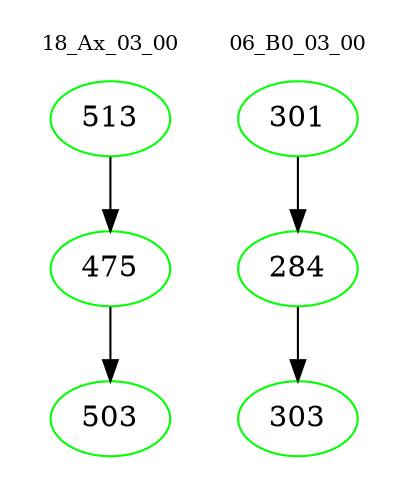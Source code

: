 digraph{
subgraph cluster_0 {
color = white
label = "18_Ax_03_00";
fontsize=10;
T0_513 [label="513", color="green"]
T0_513 -> T0_475 [color="black"]
T0_475 [label="475", color="green"]
T0_475 -> T0_503 [color="black"]
T0_503 [label="503", color="green"]
}
subgraph cluster_1 {
color = white
label = "06_B0_03_00";
fontsize=10;
T1_301 [label="301", color="green"]
T1_301 -> T1_284 [color="black"]
T1_284 [label="284", color="green"]
T1_284 -> T1_303 [color="black"]
T1_303 [label="303", color="green"]
}
}
